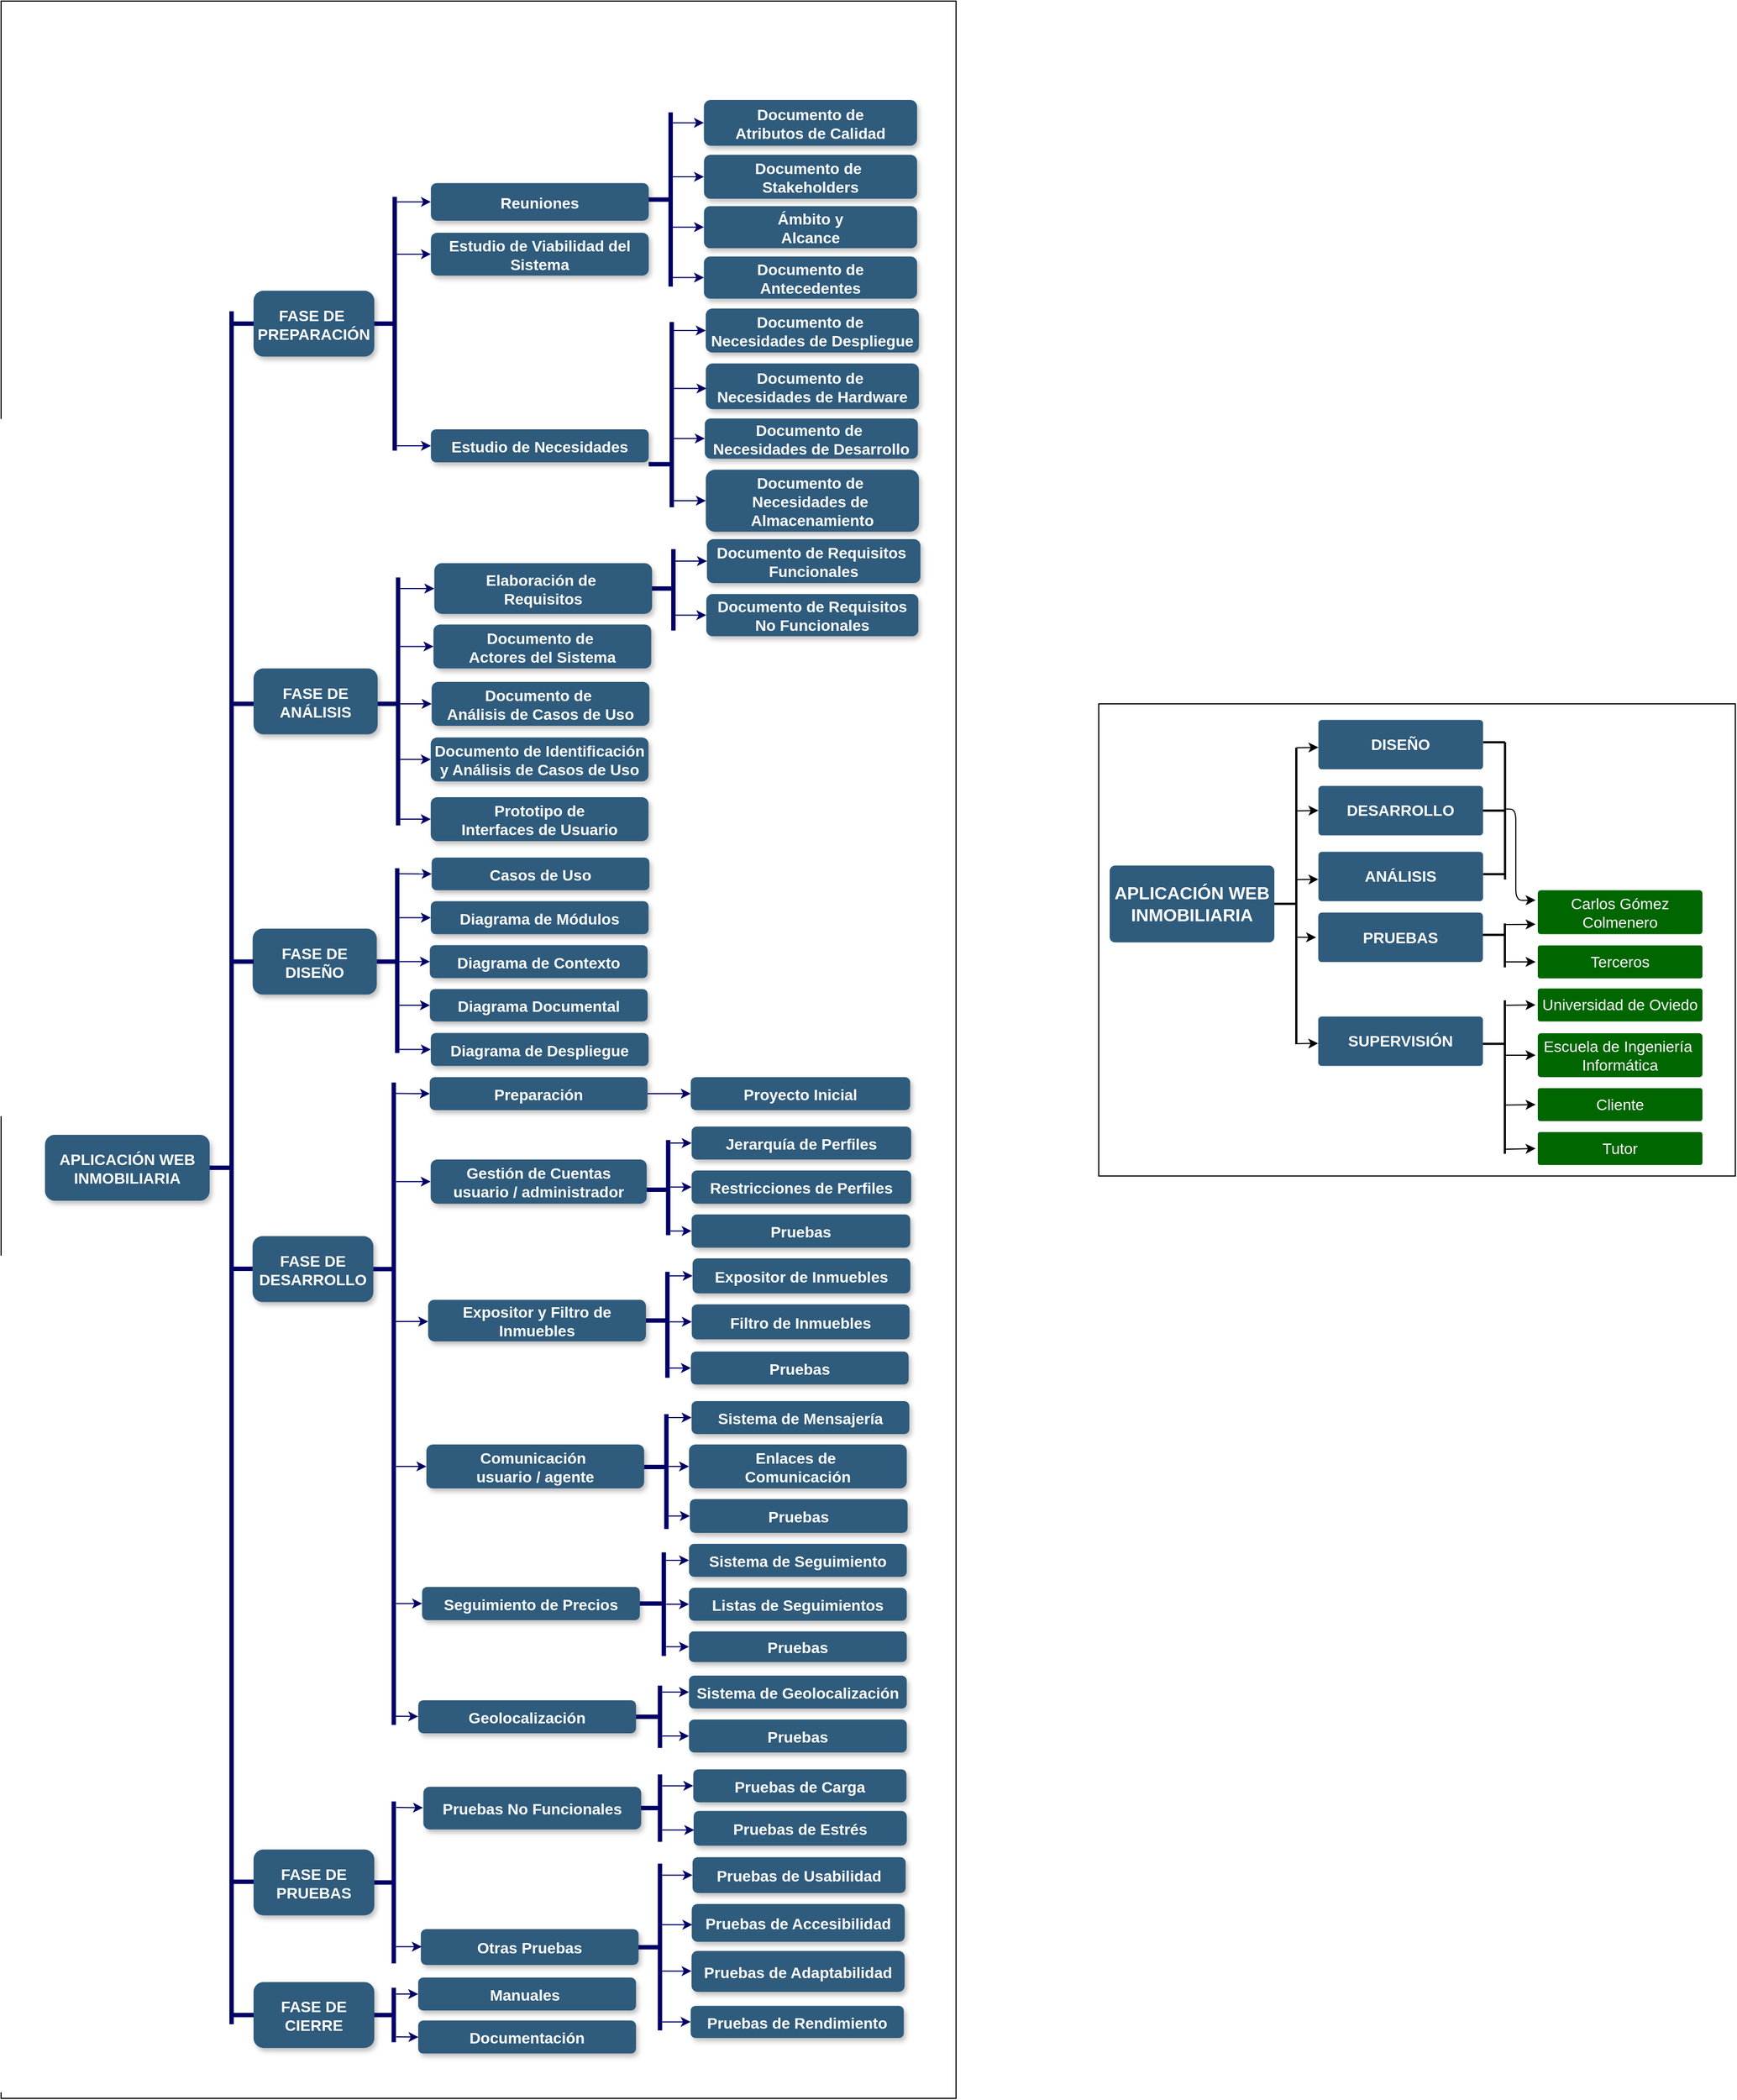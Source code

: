 <mxfile version="12.6.5" type="device"><diagram name="Page-1" id="97916047-d0de-89f5-080d-49f4d83e522f"><mxGraphModel dx="3324" dy="2884.5" grid="1" gridSize="10" guides="1" tooltips="1" connect="1" arrows="1" fold="1" page="1" pageScale="1.5" pageWidth="1169" pageHeight="827" background="#ffffff" math="0" shadow="0"><root><mxCell id="0"/><mxCell id="1" parent="0"/><mxCell id="k1NrYzeQ7KqvXEew5nFD-62" value="" style="rounded=0;whiteSpace=wrap;html=1;fillColor=#FFFFFF;" vertex="1" parent="1"><mxGeometry x="1360" y="-100" width="580" height="430" as="geometry"/></mxCell><mxCell id="k1NrYzeQ7KqvXEew5nFD-2" value="" style="rounded=0;whiteSpace=wrap;html=1;fillColor=#FFFFFF;" vertex="1" parent="1"><mxGeometry x="360" y="-740" width="870" height="1910" as="geometry"/></mxCell><mxCell id="2" value="APLICACIÓN WEB &#10;INMOBILIARIA" style="rounded=1;fillColor=#2F5B7C;strokeColor=none;shadow=1;gradientColor=none;fontStyle=1;fontColor=#FFFFFF;fontSize=14;" parent="1" vertex="1"><mxGeometry x="400" y="292.5" width="150" height="60" as="geometry"/></mxCell><mxCell id="o_aOJpkChy4s-iGF_qwW-60" value="FASE DE &#10;PREPARACIÓN" style="rounded=1;fillColor=#2F5B7C;strokeColor=none;shadow=1;gradientColor=none;fontStyle=1;fontColor=#FFFFFF;fontSize=14;" parent="1" vertex="1"><mxGeometry x="590" y="-476.22" width="110" height="60" as="geometry"/></mxCell><mxCell id="o_aOJpkChy4s-iGF_qwW-62" value="" style="line;strokeWidth=4;html=1;perimeter=backbonePerimeter;points=[];outlineConnect=0;fillColor=#2F5B7C;strokeColor=#000066;rotation=90;" parent="1" vertex="1"><mxGeometry x="603.07" y="-447.77" width="231.1" height="3.09" as="geometry"/></mxCell><mxCell id="o_aOJpkChy4s-iGF_qwW-64" value="Documento de &#10;Atributos de Calidad" style="rounded=1;fillColor=#2F5B7C;strokeColor=none;shadow=1;gradientColor=none;fontStyle=1;fontColor=#FFFFFF;fontSize=14;" parent="1" vertex="1"><mxGeometry x="1000.31" y="-650" width="194.18" height="41.69" as="geometry"/></mxCell><mxCell id="o_aOJpkChy4s-iGF_qwW-66" value="Ámbito y&#10;Alcance" style="rounded=1;fillColor=#2F5B7C;strokeColor=none;shadow=1;gradientColor=none;fontStyle=1;fontColor=#FFFFFF;fontSize=14;" parent="1" vertex="1"><mxGeometry x="1000.36" y="-553.31" width="194.18" height="38.31" as="geometry"/></mxCell><mxCell id="o_aOJpkChy4s-iGF_qwW-69" value="" style="line;strokeWidth=4;html=1;perimeter=backbonePerimeter;points=[];outlineConnect=0;fillColor=#2F5B7C;strokeColor=#000066;" parent="1" vertex="1"><mxGeometry x="949.21" y="-564.31" width="20" height="10" as="geometry"/></mxCell><mxCell id="o_aOJpkChy4s-iGF_qwW-70" value="Reuniones" style="rounded=1;fillColor=#2F5B7C;strokeColor=none;shadow=1;gradientColor=none;fontStyle=1;fontColor=#FFFFFF;fontSize=14;" parent="1" vertex="1"><mxGeometry x="751.58" y="-574.31" width="198.42" height="34.31" as="geometry"/></mxCell><mxCell id="o_aOJpkChy4s-iGF_qwW-71" value="" style="line;strokeWidth=4;html=1;perimeter=backbonePerimeter;points=[];outlineConnect=0;fillColor=#2F5B7C;strokeColor=#000066;rotation=90;" parent="1" vertex="1"><mxGeometry x="890.64" y="-561.96" width="158.68" height="5.3" as="geometry"/></mxCell><mxCell id="o_aOJpkChy4s-iGF_qwW-73" value="Documento de &#10;Stakeholders" style="rounded=1;fillColor=#2F5B7C;strokeColor=none;shadow=1;gradientColor=none;fontStyle=1;fontColor=#FFFFFF;fontSize=14;" parent="1" vertex="1"><mxGeometry x="1000.36" y="-600" width="194.13" height="40" as="geometry"/></mxCell><mxCell id="o_aOJpkChy4s-iGF_qwW-85" value="FASE DE&#10;ANÁLISIS" style="rounded=1;fillColor=#2F5B7C;strokeColor=none;shadow=1;gradientColor=none;fontStyle=1;fontColor=#FFFFFF;fontSize=14;" parent="1" vertex="1"><mxGeometry x="590.0" y="-132.2" width="113.07" height="60" as="geometry"/></mxCell><mxCell id="o_aOJpkChy4s-iGF_qwW-87" value="" style="line;strokeWidth=4;html=1;perimeter=backbonePerimeter;points=[];outlineConnect=0;fillColor=#2F5B7C;strokeColor=#000066;" parent="1" vertex="1"><mxGeometry x="703.07" y="-105" width="20" height="10" as="geometry"/></mxCell><mxCell id="o_aOJpkChy4s-iGF_qwW-88" value="" style="line;strokeWidth=4;html=1;perimeter=backbonePerimeter;points=[];outlineConnect=0;fillColor=#2F5B7C;strokeColor=#000066;rotation=90;" parent="1" vertex="1"><mxGeometry x="608.78" y="-103.52" width="225.81" height="2.64" as="geometry"/></mxCell><mxCell id="o_aOJpkChy4s-iGF_qwW-96" value="Documento de &#10;Actores del Sistema" style="rounded=1;fillColor=#2F5B7C;strokeColor=none;shadow=1;gradientColor=none;fontStyle=1;fontColor=#FFFFFF;fontSize=14;" parent="1" vertex="1"><mxGeometry x="753.91" y="-172.2" width="198.37" height="40" as="geometry"/></mxCell><mxCell id="o_aOJpkChy4s-iGF_qwW-97" value="Documento de Identificación&#10;y Análisis de Casos de Uso" style="rounded=1;fillColor=#2F5B7C;strokeColor=none;shadow=1;gradientColor=none;fontStyle=1;fontColor=#FFFFFF;fontSize=14;" parent="1" vertex="1"><mxGeometry x="751.43" y="-69.36" width="198.37" height="40" as="geometry"/></mxCell><mxCell id="o_aOJpkChy4s-iGF_qwW-98" value="Prototipo de &#10;Interfaces de Usuario" style="rounded=1;fillColor=#2F5B7C;strokeColor=none;shadow=1;gradientColor=none;fontStyle=1;fontColor=#FFFFFF;fontSize=14;" parent="1" vertex="1"><mxGeometry x="751.43" y="-15" width="198.37" height="40" as="geometry"/></mxCell><mxCell id="o_aOJpkChy4s-iGF_qwW-224" value="FASE DE &#10;DESARROLLO" style="rounded=1;fillColor=#2F5B7C;strokeColor=none;shadow=1;gradientColor=none;fontStyle=1;fontColor=#FFFFFF;fontSize=14;" parent="1" vertex="1"><mxGeometry x="589.12" y="384.8" width="110" height="60" as="geometry"/></mxCell><mxCell id="o_aOJpkChy4s-iGF_qwW-231" value="FASE DE &#10;PRUEBAS" style="rounded=1;fillColor=#2F5B7C;strokeColor=none;shadow=1;gradientColor=none;fontStyle=1;fontColor=#FFFFFF;fontSize=14;" parent="1" vertex="1"><mxGeometry x="590.0" y="943.37" width="110" height="60" as="geometry"/></mxCell><mxCell id="ZLrvjWYGifMmyq_uiklf-6" value="" style="line;strokeWidth=4;html=1;perimeter=backbonePerimeter;points=[];outlineConnect=0;fillColor=#2F5B7C;strokeColor=#000066;rotation=90;" parent="1" vertex="1"><mxGeometry x="-210" y="320" width="1560" height="5" as="geometry"/></mxCell><mxCell id="ZLrvjWYGifMmyq_uiklf-10" value="Documento de&#10;Antecedentes" style="rounded=1;fillColor=#2F5B7C;strokeColor=none;shadow=1;gradientColor=none;fontStyle=1;fontColor=#FFFFFF;fontSize=14;" parent="1" vertex="1"><mxGeometry x="1000.31" y="-507.35" width="194.18" height="38.31" as="geometry"/></mxCell><mxCell id="ZLrvjWYGifMmyq_uiklf-23" value="Estudio de Viabilidad del&#10;Sistema" style="rounded=1;fillColor=#2F5B7C;strokeColor=none;shadow=1;gradientColor=none;fontStyle=1;fontColor=#FFFFFF;fontSize=14;" parent="1" vertex="1"><mxGeometry x="751.58" y="-529.04" width="198.42" height="39.04" as="geometry"/></mxCell><mxCell id="ZLrvjWYGifMmyq_uiklf-24" value="" style="endArrow=classic;html=1;shadow=0;strokeColor=#000066;fillColor=#2F5B7C;entryX=0;entryY=0.5;entryDx=0;entryDy=0;" parent="1" source="o_aOJpkChy4s-iGF_qwW-71" target="o_aOJpkChy4s-iGF_qwW-64" edge="1"><mxGeometry width="50" height="50" relative="1" as="geometry"><mxPoint x="968.47" y="-631.69" as="sourcePoint"/><mxPoint x="948.47" y="-681.69" as="targetPoint"/></mxGeometry></mxCell><mxCell id="ZLrvjWYGifMmyq_uiklf-25" value="" style="endArrow=classic;html=1;shadow=0;strokeColor=#000066;fillColor=#2F5B7C;entryX=0;entryY=0.5;entryDx=0;entryDy=0;" parent="1" source="o_aOJpkChy4s-iGF_qwW-71" target="o_aOJpkChy4s-iGF_qwW-73" edge="1"><mxGeometry width="50" height="50" relative="1" as="geometry"><mxPoint x="968.42" y="-550.69" as="sourcePoint"/><mxPoint x="990" y="-600" as="targetPoint"/></mxGeometry></mxCell><mxCell id="ZLrvjWYGifMmyq_uiklf-26" value="" style="endArrow=classic;html=1;shadow=0;strokeColor=#000066;fillColor=#2F5B7C;entryX=0;entryY=0.5;entryDx=0;entryDy=0;" parent="1" source="o_aOJpkChy4s-iGF_qwW-71" target="o_aOJpkChy4s-iGF_qwW-66" edge="1"><mxGeometry width="50" height="50" relative="1" as="geometry"><mxPoint x="968.47" y="-468.31" as="sourcePoint"/><mxPoint x="1004.78" y="-567.05" as="targetPoint"/></mxGeometry></mxCell><mxCell id="ZLrvjWYGifMmyq_uiklf-27" value="" style="endArrow=classic;html=1;shadow=0;strokeColor=#000066;fillColor=#2F5B7C;entryX=0;entryY=0.5;entryDx=0;entryDy=0;" parent="1" source="o_aOJpkChy4s-iGF_qwW-71" target="ZLrvjWYGifMmyq_uiklf-10" edge="1"><mxGeometry width="50" height="50" relative="1" as="geometry"><mxPoint x="968.47" y="-388.31" as="sourcePoint"/><mxPoint x="981.27" y="-408.05" as="targetPoint"/></mxGeometry></mxCell><mxCell id="ZLrvjWYGifMmyq_uiklf-29" value="Documento de &#10;Necesidades de Despliegue" style="rounded=1;fillColor=#2F5B7C;strokeColor=none;shadow=1;gradientColor=none;fontStyle=1;fontColor=#FFFFFF;fontSize=14;" parent="1" vertex="1"><mxGeometry x="1002.01" y="-460" width="194.13" height="40" as="geometry"/></mxCell><mxCell id="ZLrvjWYGifMmyq_uiklf-30" value="Documento de &#10;Necesidades de Desarrollo" style="rounded=1;fillColor=#2F5B7C;strokeColor=none;shadow=1;gradientColor=none;fontStyle=1;fontColor=#FFFFFF;fontSize=14;" parent="1" vertex="1"><mxGeometry x="1001.11" y="-359.93" width="194.13" height="36.62" as="geometry"/></mxCell><mxCell id="ZLrvjWYGifMmyq_uiklf-31" value="" style="line;strokeWidth=4;html=1;perimeter=backbonePerimeter;points=[];outlineConnect=0;fillColor=#2F5B7C;strokeColor=#000066;" parent="1" vertex="1"><mxGeometry x="949.97" y="-323.31" width="20" height="10" as="geometry"/></mxCell><mxCell id="ZLrvjWYGifMmyq_uiklf-32" value="Estudio de Necesidades" style="rounded=1;fillColor=#2F5B7C;strokeColor=none;shadow=1;gradientColor=none;fontStyle=1;fontColor=#FFFFFF;fontSize=14;" parent="1" vertex="1"><mxGeometry x="751.6" y="-350" width="198.37" height="30" as="geometry"/></mxCell><mxCell id="ZLrvjWYGifMmyq_uiklf-33" value="" style="line;strokeWidth=4;html=1;perimeter=backbonePerimeter;points=[];outlineConnect=0;fillColor=#2F5B7C;strokeColor=#000066;rotation=90;" parent="1" vertex="1"><mxGeometry x="886.69" y="-368.39" width="168.68" height="10" as="geometry"/></mxCell><mxCell id="ZLrvjWYGifMmyq_uiklf-34" value="Documento de &#10;Necesidades de Hardware" style="rounded=1;fillColor=#2F5B7C;strokeColor=none;shadow=1;gradientColor=none;fontStyle=1;fontColor=#FFFFFF;fontSize=14;" parent="1" vertex="1"><mxGeometry x="1002.06" y="-410" width="194.08" height="41.62" as="geometry"/></mxCell><mxCell id="ZLrvjWYGifMmyq_uiklf-35" value="Documento de &#10;Necesidades de &#10;Almacenamiento" style="rounded=1;fillColor=#2F5B7C;strokeColor=none;shadow=1;gradientColor=none;fontStyle=1;fontColor=#FFFFFF;fontSize=14;" parent="1" vertex="1"><mxGeometry x="1002.06" y="-313.31" width="194.13" height="56.62" as="geometry"/></mxCell><mxCell id="ZLrvjWYGifMmyq_uiklf-36" value="" style="endArrow=classic;html=1;shadow=0;strokeColor=#000066;fillColor=#2F5B7C;entryX=0;entryY=0.5;entryDx=0;entryDy=0;" parent="1" target="ZLrvjWYGifMmyq_uiklf-29" edge="1"><mxGeometry width="50" height="50" relative="1" as="geometry"><mxPoint x="970.02" y="-440.0" as="sourcePoint"/><mxPoint x="950.02" y="-490.0" as="targetPoint"/></mxGeometry></mxCell><mxCell id="ZLrvjWYGifMmyq_uiklf-37" value="" style="endArrow=classic;html=1;shadow=0;strokeColor=#000066;fillColor=#2F5B7C;entryX=0.003;entryY=0.548;entryDx=0;entryDy=0;entryPerimeter=0;" parent="1" source="ZLrvjWYGifMmyq_uiklf-33" target="ZLrvjWYGifMmyq_uiklf-34" edge="1"><mxGeometry width="50" height="50" relative="1" as="geometry"><mxPoint x="969.97" y="-359.0" as="sourcePoint"/><mxPoint x="1005.68" y="-430.0" as="targetPoint"/></mxGeometry></mxCell><mxCell id="ZLrvjWYGifMmyq_uiklf-38" value="" style="endArrow=classic;html=1;shadow=0;strokeColor=#000066;fillColor=#2F5B7C;entryX=0;entryY=0.5;entryDx=0;entryDy=0;" parent="1" source="ZLrvjWYGifMmyq_uiklf-33" target="ZLrvjWYGifMmyq_uiklf-30" edge="1"><mxGeometry width="50" height="50" relative="1" as="geometry"><mxPoint x="970.02" y="-276.62" as="sourcePoint"/><mxPoint x="1006.33" y="-375.36" as="targetPoint"/></mxGeometry></mxCell><mxCell id="ZLrvjWYGifMmyq_uiklf-39" value="" style="endArrow=classic;html=1;shadow=0;strokeColor=#000066;fillColor=#2F5B7C;entryX=0;entryY=0.5;entryDx=0;entryDy=0;" parent="1" source="ZLrvjWYGifMmyq_uiklf-33" target="ZLrvjWYGifMmyq_uiklf-35" edge="1"><mxGeometry width="50" height="50" relative="1" as="geometry"><mxPoint x="970.02" y="-196.62" as="sourcePoint"/><mxPoint x="982.82" y="-216.36" as="targetPoint"/></mxGeometry></mxCell><mxCell id="ZLrvjWYGifMmyq_uiklf-44" value="Documento de Requisitos &#10;Funcionales" style="rounded=1;fillColor=#2F5B7C;strokeColor=none;shadow=1;gradientColor=none;fontStyle=1;fontColor=#FFFFFF;fontSize=14;" parent="1" vertex="1"><mxGeometry x="1003.07" y="-250" width="194.49" height="40" as="geometry"/></mxCell><mxCell id="ZLrvjWYGifMmyq_uiklf-45" value="" style="line;strokeWidth=4;html=1;perimeter=backbonePerimeter;points=[];outlineConnect=0;fillColor=#2F5B7C;strokeColor=#000066;rotation=90;" parent="1" vertex="1"><mxGeometry x="935.43" y="-208.81" width="74.17" height="10" as="geometry"/></mxCell><mxCell id="ZLrvjWYGifMmyq_uiklf-46" value="" style="line;strokeWidth=4;html=1;perimeter=backbonePerimeter;points=[];outlineConnect=0;fillColor=#2F5B7C;strokeColor=#000066;" parent="1" vertex="1"><mxGeometry x="952.28" y="-210" width="18.42" height="10" as="geometry"/></mxCell><mxCell id="ZLrvjWYGifMmyq_uiklf-49" value="Documento de Requisitos&#10;No Funcionales" style="rounded=1;fillColor=#2F5B7C;strokeColor=none;shadow=1;gradientColor=none;fontStyle=1;fontColor=#FFFFFF;fontSize=14;" parent="1" vertex="1"><mxGeometry x="1002.5" y="-200" width="193.15" height="38.42" as="geometry"/></mxCell><mxCell id="ZLrvjWYGifMmyq_uiklf-50" value="" style="endArrow=classic;html=1;shadow=0;strokeColor=#000066;fillColor=#2F5B7C;entryX=0;entryY=0.5;entryDx=0;entryDy=0;" parent="1" source="ZLrvjWYGifMmyq_uiklf-45" target="ZLrvjWYGifMmyq_uiklf-44" edge="1"><mxGeometry width="50" height="50" relative="1" as="geometry"><mxPoint x="981.49" y="-296.62" as="sourcePoint"/><mxPoint x="1007.2" y="-296.62" as="targetPoint"/></mxGeometry></mxCell><mxCell id="ZLrvjWYGifMmyq_uiklf-51" value="" style="endArrow=classic;html=1;shadow=0;strokeColor=#000066;fillColor=#2F5B7C;entryX=0;entryY=0.5;entryDx=0;entryDy=0;" parent="1" source="ZLrvjWYGifMmyq_uiklf-45" target="ZLrvjWYGifMmyq_uiklf-49" edge="1"><mxGeometry width="50" height="50" relative="1" as="geometry"><mxPoint x="974.07" y="-138" as="sourcePoint"/><mxPoint x="1017.2" y="-286.62" as="targetPoint"/></mxGeometry></mxCell><mxCell id="ZLrvjWYGifMmyq_uiklf-52" value="Elaboración de &#10;Requisitos" style="rounded=1;fillColor=#2F5B7C;strokeColor=none;shadow=1;gradientColor=none;fontStyle=1;fontColor=#FFFFFF;fontSize=14;" parent="1" vertex="1"><mxGeometry x="754.7" y="-228.1" width="198.37" height="46.19" as="geometry"/></mxCell><mxCell id="ZLrvjWYGifMmyq_uiklf-53" value="Documento de &#10;Análisis de Casos de Uso" style="rounded=1;fillColor=#2F5B7C;strokeColor=none;shadow=1;gradientColor=none;fontStyle=1;fontColor=#FFFFFF;fontSize=14;" parent="1" vertex="1"><mxGeometry x="752.27" y="-120" width="198.37" height="40" as="geometry"/></mxCell><mxCell id="ZLrvjWYGifMmyq_uiklf-55" value="" style="line;strokeWidth=4;html=1;perimeter=backbonePerimeter;points=[];outlineConnect=0;fillColor=#2F5B7C;strokeColor=#000066;" parent="1" vertex="1"><mxGeometry x="700.0" y="-451.22" width="20" height="10" as="geometry"/></mxCell><mxCell id="ZLrvjWYGifMmyq_uiklf-56" value="" style="endArrow=classic;html=1;shadow=0;strokeColor=#000066;fillColor=#2F5B7C;entryX=0;entryY=0.5;entryDx=0;entryDy=0;" parent="1" source="o_aOJpkChy4s-iGF_qwW-88" target="ZLrvjWYGifMmyq_uiklf-52" edge="1"><mxGeometry width="50" height="50" relative="1" as="geometry"><mxPoint x="723.07" y="-180" as="sourcePoint"/><mxPoint x="1007.56" y="-210" as="targetPoint"/></mxGeometry></mxCell><mxCell id="ZLrvjWYGifMmyq_uiklf-57" value="" style="endArrow=classic;html=1;shadow=0;strokeColor=#000066;fillColor=#2F5B7C;entryX=0;entryY=0.5;entryDx=0;entryDy=0;" parent="1" source="o_aOJpkChy4s-iGF_qwW-88" target="o_aOJpkChy4s-iGF_qwW-96" edge="1"><mxGeometry width="50" height="50" relative="1" as="geometry"><mxPoint x="723.07" y="-100" as="sourcePoint"/><mxPoint x="761.44" y="-169.8" as="targetPoint"/></mxGeometry></mxCell><mxCell id="ZLrvjWYGifMmyq_uiklf-58" value="" style="endArrow=classic;html=1;shadow=0;strokeColor=#000066;fillColor=#2F5B7C;entryX=0;entryY=0.5;entryDx=0;entryDy=0;" parent="1" source="o_aOJpkChy4s-iGF_qwW-62" target="o_aOJpkChy4s-iGF_qwW-70" edge="1"><mxGeometry width="50" height="50" relative="1" as="geometry"><mxPoint x="723.69" y="-510.17" as="sourcePoint"/><mxPoint x="750.0" y="-509.91" as="targetPoint"/></mxGeometry></mxCell><mxCell id="ZLrvjWYGifMmyq_uiklf-59" value="" style="endArrow=classic;html=1;shadow=0;strokeColor=#000066;fillColor=#2F5B7C;entryX=0;entryY=0.5;entryDx=0;entryDy=0;" parent="1" source="o_aOJpkChy4s-iGF_qwW-62" target="ZLrvjWYGifMmyq_uiklf-23" edge="1"><mxGeometry width="50" height="50" relative="1" as="geometry"><mxPoint x="721" y="-346" as="sourcePoint"/><mxPoint x="750.0" y="-345.83" as="targetPoint"/></mxGeometry></mxCell><mxCell id="ZLrvjWYGifMmyq_uiklf-60" value="" style="endArrow=classic;html=1;shadow=0;strokeColor=#000066;fillColor=#2F5B7C;entryX=0;entryY=0.5;entryDx=0;entryDy=0;" parent="1" source="o_aOJpkChy4s-iGF_qwW-62" target="ZLrvjWYGifMmyq_uiklf-32" edge="1"><mxGeometry width="50" height="50" relative="1" as="geometry"><mxPoint x="722" y="-335" as="sourcePoint"/><mxPoint x="751.6" y="-319.91" as="targetPoint"/></mxGeometry></mxCell><mxCell id="ZLrvjWYGifMmyq_uiklf-67" value="" style="endArrow=classic;html=1;shadow=0;strokeColor=#000066;fillColor=#2F5B7C;entryX=0;entryY=0.5;entryDx=0;entryDy=0;" parent="1" source="o_aOJpkChy4s-iGF_qwW-88" target="ZLrvjWYGifMmyq_uiklf-53" edge="1"><mxGeometry width="50" height="50" relative="1" as="geometry"><mxPoint x="723.07" y="-20.14" as="sourcePoint"/><mxPoint x="753.07" y="-20.14" as="targetPoint"/></mxGeometry></mxCell><mxCell id="ZLrvjWYGifMmyq_uiklf-68" value="" style="endArrow=classic;html=1;shadow=0;strokeColor=#000066;fillColor=#2F5B7C;entryX=0;entryY=0.5;entryDx=0;entryDy=0;" parent="1" source="o_aOJpkChy4s-iGF_qwW-88" target="o_aOJpkChy4s-iGF_qwW-97" edge="1"><mxGeometry width="50" height="50" relative="1" as="geometry"><mxPoint x="723.07" y="59.86" as="sourcePoint"/><mxPoint x="753.07" y="59.86" as="targetPoint"/></mxGeometry></mxCell><mxCell id="ZLrvjWYGifMmyq_uiklf-69" value="" style="endArrow=classic;html=1;shadow=0;strokeColor=#000066;fillColor=#2F5B7C;entryX=0;entryY=0.5;entryDx=0;entryDy=0;" parent="1" source="o_aOJpkChy4s-iGF_qwW-88" target="o_aOJpkChy4s-iGF_qwW-98" edge="1"><mxGeometry width="50" height="50" relative="1" as="geometry"><mxPoint x="723.07" y="139.83" as="sourcePoint"/><mxPoint x="753.07" y="139.83" as="targetPoint"/></mxGeometry></mxCell><mxCell id="ZLrvjWYGifMmyq_uiklf-70" value="FASE DE &#10;DISEÑO" style="rounded=1;fillColor=#2F5B7C;strokeColor=none;shadow=1;gradientColor=none;fontStyle=1;fontColor=#FFFFFF;fontSize=14;" parent="1" vertex="1"><mxGeometry x="589.2" y="104.8" width="113.07" height="60" as="geometry"/></mxCell><mxCell id="ZLrvjWYGifMmyq_uiklf-71" value="" style="line;strokeWidth=4;html=1;perimeter=backbonePerimeter;points=[];outlineConnect=0;fillColor=#2F5B7C;strokeColor=#000066;" parent="1" vertex="1"><mxGeometry x="702.27" y="129.8" width="20" height="10" as="geometry"/></mxCell><mxCell id="ZLrvjWYGifMmyq_uiklf-72" value="" style="line;strokeWidth=4;html=1;perimeter=backbonePerimeter;points=[];outlineConnect=0;fillColor=#2F5B7C;strokeColor=#000066;rotation=90;" parent="1" vertex="1"><mxGeometry x="636.73" y="132.53" width="168.31" height="2.64" as="geometry"/></mxCell><mxCell id="ZLrvjWYGifMmyq_uiklf-73" value="Diagrama de Módulos" style="rounded=1;fillColor=#2F5B7C;strokeColor=none;shadow=1;gradientColor=none;fontStyle=1;fontColor=#FFFFFF;fontSize=14;" parent="1" vertex="1"><mxGeometry x="751.48" y="79.8" width="198.37" height="30" as="geometry"/></mxCell><mxCell id="ZLrvjWYGifMmyq_uiklf-74" value="Diagrama Documental" style="rounded=1;fillColor=#2F5B7C;strokeColor=none;shadow=1;gradientColor=none;fontStyle=1;fontColor=#FFFFFF;fontSize=14;" parent="1" vertex="1"><mxGeometry x="750.68" y="159.8" width="198.37" height="29.42" as="geometry"/></mxCell><mxCell id="ZLrvjWYGifMmyq_uiklf-75" value="Diagrama de Despliegue" style="rounded=1;fillColor=#2F5B7C;strokeColor=none;shadow=1;gradientColor=none;fontStyle=1;fontColor=#FFFFFF;fontSize=14;" parent="1" vertex="1"><mxGeometry x="751.48" y="199.8" width="198.37" height="30" as="geometry"/></mxCell><mxCell id="ZLrvjWYGifMmyq_uiklf-80" value="Casos de Uso" style="rounded=1;fillColor=#2F5B7C;strokeColor=none;shadow=1;gradientColor=none;fontStyle=1;fontColor=#FFFFFF;fontSize=14;" parent="1" vertex="1"><mxGeometry x="752.27" y="40" width="198.37" height="29.8" as="geometry"/></mxCell><mxCell id="ZLrvjWYGifMmyq_uiklf-81" value="Diagrama de Contexto" style="rounded=1;fillColor=#2F5B7C;strokeColor=none;shadow=1;gradientColor=none;fontStyle=1;fontColor=#FFFFFF;fontSize=14;" parent="1" vertex="1"><mxGeometry x="750.63" y="119.8" width="198.37" height="30" as="geometry"/></mxCell><mxCell id="ZLrvjWYGifMmyq_uiklf-82" value="" style="endArrow=classic;html=1;shadow=0;strokeColor=#000066;fillColor=#2F5B7C;entryX=0;entryY=0.5;entryDx=0;entryDy=0;" parent="1" target="ZLrvjWYGifMmyq_uiklf-80" edge="1"><mxGeometry width="50" height="50" relative="1" as="geometry"><mxPoint x="722.27" y="54.8" as="sourcePoint"/><mxPoint x="1006.76" y="39.8" as="targetPoint"/></mxGeometry></mxCell><mxCell id="ZLrvjWYGifMmyq_uiklf-83" value="" style="endArrow=classic;html=1;shadow=0;strokeColor=#000066;fillColor=#2F5B7C;entryX=0;entryY=0.5;entryDx=0;entryDy=0;" parent="1" source="ZLrvjWYGifMmyq_uiklf-72" target="ZLrvjWYGifMmyq_uiklf-73" edge="1"><mxGeometry width="50" height="50" relative="1" as="geometry"><mxPoint x="722.27" y="149.8" as="sourcePoint"/><mxPoint x="760.64" y="80.0" as="targetPoint"/></mxGeometry></mxCell><mxCell id="ZLrvjWYGifMmyq_uiklf-84" value="" style="endArrow=classic;html=1;shadow=0;strokeColor=#000066;fillColor=#2F5B7C;entryX=0;entryY=0.5;entryDx=0;entryDy=0;" parent="1" source="ZLrvjWYGifMmyq_uiklf-72" target="ZLrvjWYGifMmyq_uiklf-81" edge="1"><mxGeometry width="50" height="50" relative="1" as="geometry"><mxPoint x="722.27" y="229.66" as="sourcePoint"/><mxPoint x="752.27" y="229.66" as="targetPoint"/></mxGeometry></mxCell><mxCell id="ZLrvjWYGifMmyq_uiklf-85" value="" style="endArrow=classic;html=1;shadow=0;strokeColor=#000066;fillColor=#2F5B7C;entryX=0;entryY=0.5;entryDx=0;entryDy=0;" parent="1" source="ZLrvjWYGifMmyq_uiklf-72" target="ZLrvjWYGifMmyq_uiklf-74" edge="1"><mxGeometry width="50" height="50" relative="1" as="geometry"><mxPoint x="722.27" y="309.66" as="sourcePoint"/><mxPoint x="752.27" y="309.66" as="targetPoint"/></mxGeometry></mxCell><mxCell id="ZLrvjWYGifMmyq_uiklf-86" value="" style="endArrow=classic;html=1;shadow=0;strokeColor=#000066;fillColor=#2F5B7C;entryX=0;entryY=0.5;entryDx=0;entryDy=0;" parent="1" source="ZLrvjWYGifMmyq_uiklf-72" target="ZLrvjWYGifMmyq_uiklf-75" edge="1"><mxGeometry width="50" height="50" relative="1" as="geometry"><mxPoint x="722.27" y="389.63" as="sourcePoint"/><mxPoint x="752.27" y="389.63" as="targetPoint"/></mxGeometry></mxCell><mxCell id="YtzlcNnOSQ_hXiQg7G8t-3" value="" style="line;strokeWidth=4;html=1;perimeter=backbonePerimeter;points=[];outlineConnect=0;fillColor=#2F5B7C;strokeColor=#000066;" parent="1" vertex="1"><mxGeometry x="699.12" y="409.8" width="20" height="10" as="geometry"/></mxCell><mxCell id="YtzlcNnOSQ_hXiQg7G8t-4" value="" style="line;strokeWidth=4;html=1;perimeter=backbonePerimeter;points=[];outlineConnect=0;fillColor=#2F5B7C;strokeColor=#000066;rotation=90;" parent="1" vertex="1"><mxGeometry x="425.24" y="536.04" width="585" height="2.64" as="geometry"/></mxCell><mxCell id="YtzlcNnOSQ_hXiQg7G8t-5" value="Gestión de Cuentas&#10;usuario / administrador" style="rounded=1;fillColor=#2F5B7C;strokeColor=none;shadow=1;gradientColor=none;fontStyle=1;fontColor=#FFFFFF;fontSize=14;" parent="1" vertex="1"><mxGeometry x="751.39" y="315" width="196.78" height="40.2" as="geometry"/></mxCell><mxCell id="YtzlcNnOSQ_hXiQg7G8t-6" value="Expositor de Inmuebles" style="rounded=1;fillColor=#2F5B7C;strokeColor=none;shadow=1;gradientColor=none;fontStyle=1;fontColor=#FFFFFF;fontSize=14;" parent="1" vertex="1"><mxGeometry x="990" y="405.0" width="198.37" height="31.87" as="geometry"/></mxCell><mxCell id="YtzlcNnOSQ_hXiQg7G8t-7" value="Filtro de Inmuebles" style="rounded=1;fillColor=#2F5B7C;strokeColor=none;shadow=1;gradientColor=none;fontStyle=1;fontColor=#FFFFFF;fontSize=14;" parent="1" vertex="1"><mxGeometry x="989.25" y="446.87" width="198.37" height="31.87" as="geometry"/></mxCell><mxCell id="YtzlcNnOSQ_hXiQg7G8t-8" value="Preparación" style="rounded=1;fillColor=#2F5B7C;strokeColor=none;shadow=1;gradientColor=none;fontStyle=1;fontColor=#FFFFFF;fontSize=14;" parent="1" vertex="1"><mxGeometry x="750.55" y="240" width="198.37" height="30" as="geometry"/></mxCell><mxCell id="YtzlcNnOSQ_hXiQg7G8t-9" value="Expositor y Filtro de&#10;Inmuebles" style="rounded=1;fillColor=#2F5B7C;strokeColor=none;shadow=1;gradientColor=none;fontStyle=1;fontColor=#FFFFFF;fontSize=14;" parent="1" vertex="1"><mxGeometry x="749.07" y="442.77" width="198.37" height="37.8" as="geometry"/></mxCell><mxCell id="YtzlcNnOSQ_hXiQg7G8t-10" value="" style="endArrow=classic;html=1;shadow=0;strokeColor=#000066;fillColor=#2F5B7C;entryX=0;entryY=0.5;entryDx=0;entryDy=0;" parent="1" target="YtzlcNnOSQ_hXiQg7G8t-8" edge="1"><mxGeometry width="50" height="50" relative="1" as="geometry"><mxPoint x="719.12" y="254.8" as="sourcePoint"/><mxPoint x="1003.61" y="224.8" as="targetPoint"/></mxGeometry></mxCell><mxCell id="YtzlcNnOSQ_hXiQg7G8t-11" value="" style="endArrow=classic;html=1;shadow=0;strokeColor=#000066;fillColor=#2F5B7C;entryX=0;entryY=0.5;entryDx=0;entryDy=0;" parent="1" source="YtzlcNnOSQ_hXiQg7G8t-4" target="YtzlcNnOSQ_hXiQg7G8t-5" edge="1"><mxGeometry width="50" height="50" relative="1" as="geometry"><mxPoint x="777.55" y="595" as="sourcePoint"/><mxPoint x="815.92" y="525.2" as="targetPoint"/></mxGeometry></mxCell><mxCell id="YtzlcNnOSQ_hXiQg7G8t-12" value="" style="endArrow=classic;html=1;shadow=0;strokeColor=#000066;fillColor=#2F5B7C;entryX=0;entryY=0.5;entryDx=0;entryDy=0;" parent="1" edge="1"><mxGeometry width="50" height="50" relative="1" as="geometry"><mxPoint x="719.12" y="462.51" as="sourcePoint"/><mxPoint x="749.12" y="462.51" as="targetPoint"/></mxGeometry></mxCell><mxCell id="YtzlcNnOSQ_hXiQg7G8t-13" value="" style="endArrow=classic;html=1;shadow=0;strokeColor=#000066;fillColor=#2F5B7C;entryX=0;entryY=0.5;entryDx=0;entryDy=0;" parent="1" source="YtzlcNnOSQ_hXiQg7G8t-4" target="YtzlcNnOSQ_hXiQg7G8t-15" edge="1"><mxGeometry width="50" height="50" relative="1" as="geometry"><mxPoint x="717.53" y="894.71" as="sourcePoint"/><mxPoint x="747.53" y="894.71" as="targetPoint"/></mxGeometry></mxCell><mxCell id="YtzlcNnOSQ_hXiQg7G8t-14" value="" style="endArrow=classic;html=1;shadow=0;strokeColor=#000066;fillColor=#2F5B7C;entryX=0;entryY=0.5;entryDx=0;entryDy=0;" parent="1" source="YtzlcNnOSQ_hXiQg7G8t-4" target="KIoN7EtNJ1HHHzRFfo2r-24" edge="1"><mxGeometry width="50" height="50" relative="1" as="geometry"><mxPoint x="713.12" y="716" as="sourcePoint"/><mxPoint x="743.57" y="716.18" as="targetPoint"/></mxGeometry></mxCell><mxCell id="YtzlcNnOSQ_hXiQg7G8t-15" value="Comunicación &#10;usuario / agente" style="rounded=1;fillColor=#2F5B7C;strokeColor=none;shadow=1;gradientColor=none;fontStyle=1;fontColor=#FFFFFF;fontSize=14;" parent="1" vertex="1"><mxGeometry x="747.48" y="574.5" width="198.37" height="40" as="geometry"/></mxCell><mxCell id="YtzlcNnOSQ_hXiQg7G8t-17" value="" style="endArrow=classic;html=1;shadow=0;strokeColor=#000066;fillColor=#2F5B7C;entryX=0;entryY=0.5;entryDx=0;entryDy=0;exitX=1;exitY=0.5;exitDx=0;exitDy=0;" parent="1" source="YtzlcNnOSQ_hXiQg7G8t-8" target="YtzlcNnOSQ_hXiQg7G8t-18" edge="1"><mxGeometry width="50" height="50" relative="1" as="geometry"><mxPoint x="729.12" y="264.8" as="sourcePoint"/><mxPoint x="995.9" y="255" as="targetPoint"/></mxGeometry></mxCell><mxCell id="YtzlcNnOSQ_hXiQg7G8t-18" value="Proyecto Inicial" style="rounded=1;fillColor=#2F5B7C;strokeColor=none;shadow=1;gradientColor=none;fontStyle=1;fontColor=#FFFFFF;fontSize=14;" parent="1" vertex="1"><mxGeometry x="988.31" y="240" width="199.93" height="30" as="geometry"/></mxCell><mxCell id="YtzlcNnOSQ_hXiQg7G8t-19" value="Restricciones de Perfiles" style="rounded=1;fillColor=#2F5B7C;strokeColor=none;shadow=1;gradientColor=none;fontStyle=1;fontColor=#FFFFFF;fontSize=14;" parent="1" vertex="1"><mxGeometry x="989.12" y="325" width="200" height="30.2" as="geometry"/></mxCell><mxCell id="YtzlcNnOSQ_hXiQg7G8t-22" value="Jerarquía de Perfiles" style="rounded=1;fillColor=#2F5B7C;strokeColor=none;shadow=1;gradientColor=none;fontStyle=1;fontColor=#FFFFFF;fontSize=14;" parent="1" vertex="1"><mxGeometry x="989.12" y="285" width="200" height="30" as="geometry"/></mxCell><mxCell id="YtzlcNnOSQ_hXiQg7G8t-23" value="Pruebas" style="rounded=1;fillColor=#2F5B7C;strokeColor=none;shadow=1;gradientColor=none;fontStyle=1;fontColor=#FFFFFF;fontSize=14;" parent="1" vertex="1"><mxGeometry x="989.12" y="365" width="199.17" height="30.2" as="geometry"/></mxCell><mxCell id="KIoN7EtNJ1HHHzRFfo2r-2" value="" style="line;strokeWidth=4;html=1;perimeter=backbonePerimeter;points=[];outlineConnect=0;fillColor=#2F5B7C;strokeColor=#000066;rotation=90;" parent="1" vertex="1"><mxGeometry x="924.48" y="339.26" width="86.54" height="2.64" as="geometry"/></mxCell><mxCell id="KIoN7EtNJ1HHHzRFfo2r-3" value="" style="endArrow=classic;html=1;shadow=0;strokeColor=#000066;fillColor=#2F5B7C;entryX=0;entryY=0.5;entryDx=0;entryDy=0;" parent="1" source="KIoN7EtNJ1HHHzRFfo2r-2" target="YtzlcNnOSQ_hXiQg7G8t-22" edge="1"><mxGeometry width="50" height="50" relative="1" as="geometry"><mxPoint x="729.12" y="264.8" as="sourcePoint"/><mxPoint x="759.12" y="265" as="targetPoint"/></mxGeometry></mxCell><mxCell id="KIoN7EtNJ1HHHzRFfo2r-4" value="" style="endArrow=classic;html=1;shadow=0;strokeColor=#000066;fillColor=#2F5B7C;entryX=0;entryY=0.5;entryDx=0;entryDy=0;" parent="1" source="KIoN7EtNJ1HHHzRFfo2r-2" target="YtzlcNnOSQ_hXiQg7G8t-19" edge="1"><mxGeometry width="50" height="50" relative="1" as="geometry"><mxPoint x="969.74" y="414.6" as="sourcePoint"/><mxPoint x="993.29" y="414.6" as="targetPoint"/></mxGeometry></mxCell><mxCell id="KIoN7EtNJ1HHHzRFfo2r-5" value="" style="endArrow=classic;html=1;shadow=0;strokeColor=#000066;fillColor=#2F5B7C;entryX=0;entryY=0.5;entryDx=0;entryDy=0;" parent="1" source="KIoN7EtNJ1HHHzRFfo2r-2" target="YtzlcNnOSQ_hXiQg7G8t-23" edge="1"><mxGeometry width="50" height="50" relative="1" as="geometry"><mxPoint x="969.74" y="494.6" as="sourcePoint"/><mxPoint x="993.29" y="494.6" as="targetPoint"/></mxGeometry></mxCell><mxCell id="KIoN7EtNJ1HHHzRFfo2r-8" value="" style="line;strokeWidth=4;html=1;perimeter=backbonePerimeter;points=[];outlineConnect=0;fillColor=#2F5B7C;strokeColor=#000066;" parent="1" vertex="1"><mxGeometry x="948.17" y="340" width="20" height="5" as="geometry"/></mxCell><mxCell id="KIoN7EtNJ1HHHzRFfo2r-9" value="Pruebas" style="rounded=1;fillColor=#2F5B7C;strokeColor=none;shadow=1;gradientColor=none;fontStyle=1;fontColor=#FFFFFF;fontSize=14;" parent="1" vertex="1"><mxGeometry x="988.44" y="489.9" width="198.37" height="30" as="geometry"/></mxCell><mxCell id="KIoN7EtNJ1HHHzRFfo2r-10" value="" style="line;strokeWidth=4;html=1;perimeter=backbonePerimeter;points=[];outlineConnect=0;fillColor=#2F5B7C;strokeColor=#000066;rotation=90;" parent="1" vertex="1"><mxGeometry x="918.83" y="464.16" width="96.46" height="2.64" as="geometry"/></mxCell><mxCell id="KIoN7EtNJ1HHHzRFfo2r-11" value="" style="endArrow=classic;html=1;shadow=0;strokeColor=#000066;fillColor=#2F5B7C;entryX=0;entryY=0.5;entryDx=0;entryDy=0;" parent="1" source="KIoN7EtNJ1HHHzRFfo2r-10" target="YtzlcNnOSQ_hXiQg7G8t-6" edge="1"><mxGeometry width="50" height="50" relative="1" as="geometry"><mxPoint x="728.44" y="364.9" as="sourcePoint"/><mxPoint x="992.61" y="435.1" as="targetPoint"/></mxGeometry></mxCell><mxCell id="KIoN7EtNJ1HHHzRFfo2r-12" value="" style="endArrow=classic;html=1;shadow=0;strokeColor=#000066;fillColor=#2F5B7C;entryX=0;entryY=0.5;entryDx=0;entryDy=0;" parent="1" source="KIoN7EtNJ1HHHzRFfo2r-10" target="YtzlcNnOSQ_hXiQg7G8t-7" edge="1"><mxGeometry width="50" height="50" relative="1" as="geometry"><mxPoint x="969.06" y="514.7" as="sourcePoint"/><mxPoint x="992.61" y="514.7" as="targetPoint"/></mxGeometry></mxCell><mxCell id="KIoN7EtNJ1HHHzRFfo2r-13" value="" style="endArrow=classic;html=1;shadow=0;strokeColor=#000066;fillColor=#2F5B7C;entryX=0;entryY=0.5;entryDx=0;entryDy=0;" parent="1" source="KIoN7EtNJ1HHHzRFfo2r-10" target="KIoN7EtNJ1HHHzRFfo2r-9" edge="1"><mxGeometry width="50" height="50" relative="1" as="geometry"><mxPoint x="969.06" y="594.7" as="sourcePoint"/><mxPoint x="992.61" y="594.7" as="targetPoint"/></mxGeometry></mxCell><mxCell id="KIoN7EtNJ1HHHzRFfo2r-14" value="" style="line;strokeWidth=4;html=1;perimeter=backbonePerimeter;points=[];outlineConnect=0;fillColor=#2F5B7C;strokeColor=#000066;" parent="1" vertex="1"><mxGeometry x="947.44" y="456.67" width="20" height="10" as="geometry"/></mxCell><mxCell id="KIoN7EtNJ1HHHzRFfo2r-15" value="Geolocalización" style="rounded=1;fillColor=#2F5B7C;strokeColor=none;shadow=1;gradientColor=none;fontStyle=1;fontColor=#FFFFFF;fontSize=14;" parent="1" vertex="1"><mxGeometry x="740.04" y="807.48" width="198.37" height="30" as="geometry"/></mxCell><mxCell id="KIoN7EtNJ1HHHzRFfo2r-16" value="Sistema de Mensajería" style="rounded=1;fillColor=#2F5B7C;strokeColor=none;shadow=1;gradientColor=none;fontStyle=1;fontColor=#FFFFFF;fontSize=14;" parent="1" vertex="1"><mxGeometry x="989.09" y="535" width="198.37" height="30" as="geometry"/></mxCell><mxCell id="KIoN7EtNJ1HHHzRFfo2r-17" value="Enlaces de &#10;Comunicación" style="rounded=1;fillColor=#2F5B7C;strokeColor=none;shadow=1;gradientColor=none;fontStyle=1;fontColor=#FFFFFF;fontSize=14;" parent="1" vertex="1"><mxGeometry x="986.72" y="574.5" width="198.37" height="40" as="geometry"/></mxCell><mxCell id="KIoN7EtNJ1HHHzRFfo2r-18" value="Pruebas" style="rounded=1;fillColor=#2F5B7C;strokeColor=none;shadow=1;gradientColor=none;fontStyle=1;fontColor=#FFFFFF;fontSize=14;" parent="1" vertex="1"><mxGeometry x="987.5" y="624.31" width="198.37" height="30.69" as="geometry"/></mxCell><mxCell id="KIoN7EtNJ1HHHzRFfo2r-19" value="" style="line;strokeWidth=4;html=1;perimeter=backbonePerimeter;points=[];outlineConnect=0;fillColor=#2F5B7C;strokeColor=#000066;rotation=90;" parent="1" vertex="1"><mxGeometry x="913.84" y="597.82" width="104.61" height="2.64" as="geometry"/></mxCell><mxCell id="KIoN7EtNJ1HHHzRFfo2r-20" value="" style="endArrow=classic;html=1;shadow=0;strokeColor=#000066;fillColor=#2F5B7C;entryX=0;entryY=0.5;entryDx=0;entryDy=0;" parent="1" source="KIoN7EtNJ1HHHzRFfo2r-19" target="KIoN7EtNJ1HHHzRFfo2r-16" edge="1"><mxGeometry width="50" height="50" relative="1" as="geometry"><mxPoint x="727.53" y="494.5" as="sourcePoint"/><mxPoint x="991.7" y="564.7" as="targetPoint"/></mxGeometry></mxCell><mxCell id="KIoN7EtNJ1HHHzRFfo2r-21" value="" style="endArrow=classic;html=1;shadow=0;strokeColor=#000066;fillColor=#2F5B7C;entryX=0;entryY=0.5;entryDx=0;entryDy=0;" parent="1" source="KIoN7EtNJ1HHHzRFfo2r-19" target="KIoN7EtNJ1HHHzRFfo2r-17" edge="1"><mxGeometry width="50" height="50" relative="1" as="geometry"><mxPoint x="968.15" y="644.3" as="sourcePoint"/><mxPoint x="991.7" y="644.3" as="targetPoint"/></mxGeometry></mxCell><mxCell id="KIoN7EtNJ1HHHzRFfo2r-22" value="" style="endArrow=classic;html=1;shadow=0;strokeColor=#000066;fillColor=#2F5B7C;entryX=0;entryY=0.5;entryDx=0;entryDy=0;" parent="1" source="KIoN7EtNJ1HHHzRFfo2r-19" target="KIoN7EtNJ1HHHzRFfo2r-18" edge="1"><mxGeometry width="50" height="50" relative="1" as="geometry"><mxPoint x="968.15" y="724.3" as="sourcePoint"/><mxPoint x="991.7" y="724.3" as="targetPoint"/></mxGeometry></mxCell><mxCell id="KIoN7EtNJ1HHHzRFfo2r-23" value="" style="line;strokeWidth=4;html=1;perimeter=backbonePerimeter;points=[];outlineConnect=0;fillColor=#2F5B7C;strokeColor=#000066;" parent="1" vertex="1"><mxGeometry x="945.85" y="590" width="20" height="10" as="geometry"/></mxCell><mxCell id="KIoN7EtNJ1HHHzRFfo2r-24" value="Seguimiento de Precios" style="rounded=1;fillColor=#2F5B7C;strokeColor=none;shadow=1;gradientColor=none;fontStyle=1;fontColor=#FFFFFF;fontSize=14;" parent="1" vertex="1"><mxGeometry x="743.57" y="704.3" width="198.37" height="30.2" as="geometry"/></mxCell><mxCell id="KIoN7EtNJ1HHHzRFfo2r-25" value="Sistema de Seguimiento" style="rounded=1;fillColor=#2F5B7C;strokeColor=none;shadow=1;gradientColor=none;fontStyle=1;fontColor=#FFFFFF;fontSize=14;" parent="1" vertex="1"><mxGeometry x="986.72" y="665" width="198.37" height="30" as="geometry"/></mxCell><mxCell id="KIoN7EtNJ1HHHzRFfo2r-26" value="Listas de Seguimientos" style="rounded=1;fillColor=#2F5B7C;strokeColor=none;shadow=1;gradientColor=none;fontStyle=1;fontColor=#FFFFFF;fontSize=14;" parent="1" vertex="1"><mxGeometry x="986.72" y="705" width="198.37" height="30" as="geometry"/></mxCell><mxCell id="KIoN7EtNJ1HHHzRFfo2r-27" value="Pruebas" style="rounded=1;fillColor=#2F5B7C;strokeColor=none;shadow=1;gradientColor=none;fontStyle=1;fontColor=#FFFFFF;fontSize=14;" parent="1" vertex="1"><mxGeometry x="986.72" y="744.8" width="198.37" height="27.84" as="geometry"/></mxCell><mxCell id="KIoN7EtNJ1HHHzRFfo2r-28" value="Sistema de Geolocalización" style="rounded=1;fillColor=#2F5B7C;strokeColor=none;shadow=1;gradientColor=none;fontStyle=1;fontColor=#FFFFFF;fontSize=14;" parent="1" vertex="1"><mxGeometry x="986.72" y="785" width="198.37" height="30" as="geometry"/></mxCell><mxCell id="KIoN7EtNJ1HHHzRFfo2r-29" value="Pruebas" style="rounded=1;fillColor=#2F5B7C;strokeColor=none;shadow=1;gradientColor=none;fontStyle=1;fontColor=#FFFFFF;fontSize=14;" parent="1" vertex="1"><mxGeometry x="986.72" y="825" width="198.37" height="30" as="geometry"/></mxCell><mxCell id="KIoN7EtNJ1HHHzRFfo2r-30" value="" style="line;strokeWidth=4;html=1;perimeter=backbonePerimeter;points=[];outlineConnect=0;fillColor=#2F5B7C;strokeColor=#000066;rotation=90;" parent="1" vertex="1"><mxGeometry x="916.64" y="718.63" width="94.29" height="2.64" as="geometry"/></mxCell><mxCell id="KIoN7EtNJ1HHHzRFfo2r-31" value="" style="endArrow=classic;html=1;shadow=0;strokeColor=#000066;fillColor=#2F5B7C;entryX=0;entryY=0.5;entryDx=0;entryDy=0;" parent="1" source="KIoN7EtNJ1HHHzRFfo2r-30" target="KIoN7EtNJ1HHHzRFfo2r-25" edge="1"><mxGeometry width="50" height="50" relative="1" as="geometry"><mxPoint x="725.16" y="624.8" as="sourcePoint"/><mxPoint x="989.33" y="695.0" as="targetPoint"/></mxGeometry></mxCell><mxCell id="KIoN7EtNJ1HHHzRFfo2r-32" value="" style="endArrow=classic;html=1;shadow=0;strokeColor=#000066;fillColor=#2F5B7C;entryX=0;entryY=0.5;entryDx=0;entryDy=0;" parent="1" source="KIoN7EtNJ1HHHzRFfo2r-30" target="KIoN7EtNJ1HHHzRFfo2r-26" edge="1"><mxGeometry width="50" height="50" relative="1" as="geometry"><mxPoint x="965.78" y="774.6" as="sourcePoint"/><mxPoint x="989.33" y="774.6" as="targetPoint"/></mxGeometry></mxCell><mxCell id="KIoN7EtNJ1HHHzRFfo2r-33" value="" style="endArrow=classic;html=1;shadow=0;strokeColor=#000066;fillColor=#2F5B7C;entryX=0;entryY=0.5;entryDx=0;entryDy=0;" parent="1" source="KIoN7EtNJ1HHHzRFfo2r-30" target="KIoN7EtNJ1HHHzRFfo2r-27" edge="1"><mxGeometry width="50" height="50" relative="1" as="geometry"><mxPoint x="965.78" y="854.6" as="sourcePoint"/><mxPoint x="989.33" y="854.6" as="targetPoint"/></mxGeometry></mxCell><mxCell id="KIoN7EtNJ1HHHzRFfo2r-34" value="" style="line;strokeWidth=4;html=1;perimeter=backbonePerimeter;points=[];outlineConnect=0;fillColor=#2F5B7C;strokeColor=#000066;" parent="1" vertex="1"><mxGeometry x="941.94" y="717.54" width="20" height="3.73" as="geometry"/></mxCell><mxCell id="KIoN7EtNJ1HHHzRFfo2r-37" value="" style="line;strokeWidth=4;html=1;perimeter=backbonePerimeter;points=[];outlineConnect=0;fillColor=#2F5B7C;strokeColor=#000066;rotation=90;" parent="1" vertex="1"><mxGeometry x="931.86" y="821.16" width="56.8" height="2.64" as="geometry"/></mxCell><mxCell id="KIoN7EtNJ1HHHzRFfo2r-38" value="" style="endArrow=classic;html=1;shadow=0;strokeColor=#000066;fillColor=#2F5B7C;entryX=0;entryY=0.5;entryDx=0;entryDy=0;" parent="1" source="KIoN7EtNJ1HHHzRFfo2r-37" target="KIoN7EtNJ1HHHzRFfo2r-28" edge="1"><mxGeometry width="50" height="50" relative="1" as="geometry"><mxPoint x="721.63" y="734.66" as="sourcePoint"/><mxPoint x="985.8" y="804.86" as="targetPoint"/></mxGeometry></mxCell><mxCell id="KIoN7EtNJ1HHHzRFfo2r-39" value="" style="endArrow=classic;html=1;shadow=0;strokeColor=#000066;fillColor=#2F5B7C;entryX=0;entryY=0.5;entryDx=0;entryDy=0;" parent="1" source="KIoN7EtNJ1HHHzRFfo2r-37" target="KIoN7EtNJ1HHHzRFfo2r-29" edge="1"><mxGeometry width="50" height="50" relative="1" as="geometry"><mxPoint x="962.25" y="884.46" as="sourcePoint"/><mxPoint x="985.8" y="884.46" as="targetPoint"/></mxGeometry></mxCell><mxCell id="KIoN7EtNJ1HHHzRFfo2r-41" value="" style="line;strokeWidth=4;html=1;perimeter=backbonePerimeter;points=[];outlineConnect=0;fillColor=#2F5B7C;strokeColor=#000066;" parent="1" vertex="1"><mxGeometry x="938.41" y="817.48" width="20" height="10" as="geometry"/></mxCell><mxCell id="KIoN7EtNJ1HHHzRFfo2r-42" value="" style="endArrow=classic;html=1;shadow=0;strokeColor=#000066;fillColor=#2F5B7C;entryX=0;entryY=0.5;entryDx=0;entryDy=0;" parent="1" edge="1"><mxGeometry width="50" height="50" relative="1" as="geometry"><mxPoint x="719.12" y="822" as="sourcePoint"/><mxPoint x="740.04" y="822.24" as="targetPoint"/></mxGeometry></mxCell><mxCell id="KIoN7EtNJ1HHHzRFfo2r-44" value="" style="line;strokeWidth=4;html=1;perimeter=backbonePerimeter;points=[];outlineConnect=0;fillColor=#2F5B7C;strokeColor=#000066;rotation=90;" parent="1" vertex="1"><mxGeometry x="643.99" y="971.83" width="147.5" height="3.09" as="geometry"/></mxCell><mxCell id="KIoN7EtNJ1HHHzRFfo2r-45" value="Pruebas de Carga" style="rounded=1;fillColor=#2F5B7C;strokeColor=none;shadow=1;gradientColor=none;fontStyle=1;fontColor=#FFFFFF;fontSize=14;" parent="1" vertex="1"><mxGeometry x="990.64" y="870.36" width="194.18" height="30" as="geometry"/></mxCell><mxCell id="KIoN7EtNJ1HHHzRFfo2r-47" value="" style="line;strokeWidth=4;html=1;perimeter=backbonePerimeter;points=[];outlineConnect=0;fillColor=#2F5B7C;strokeColor=#000066;" parent="1" vertex="1"><mxGeometry x="939.06" y="900.64" width="20" height="10" as="geometry"/></mxCell><mxCell id="KIoN7EtNJ1HHHzRFfo2r-48" value="Pruebas No Funcionales" style="rounded=1;fillColor=#2F5B7C;strokeColor=none;shadow=1;gradientColor=none;fontStyle=1;fontColor=#FFFFFF;fontSize=14;" parent="1" vertex="1"><mxGeometry x="744.73" y="886.2" width="198.42" height="38.88" as="geometry"/></mxCell><mxCell id="KIoN7EtNJ1HHHzRFfo2r-49" value="" style="line;strokeWidth=4;html=1;perimeter=backbonePerimeter;points=[];outlineConnect=0;fillColor=#2F5B7C;strokeColor=#000066;rotation=90;" parent="1" vertex="1"><mxGeometry x="929.56" y="902.99" width="61.4" height="5.3" as="geometry"/></mxCell><mxCell id="KIoN7EtNJ1HHHzRFfo2r-50" value="Pruebas de Estrés" style="rounded=1;fillColor=#2F5B7C;strokeColor=none;shadow=1;gradientColor=none;fontStyle=1;fontColor=#FFFFFF;fontSize=14;" parent="1" vertex="1"><mxGeometry x="990.96" y="908.29" width="194.13" height="31.62" as="geometry"/></mxCell><mxCell id="KIoN7EtNJ1HHHzRFfo2r-53" value="" style="endArrow=classic;html=1;shadow=0;strokeColor=#000066;fillColor=#2F5B7C;entryX=0;entryY=0.5;entryDx=0;entryDy=0;" parent="1" source="KIoN7EtNJ1HHHzRFfo2r-49" target="KIoN7EtNJ1HHHzRFfo2r-45" edge="1"><mxGeometry width="50" height="50" relative="1" as="geometry"><mxPoint x="959.11" y="900.36" as="sourcePoint"/><mxPoint x="939.11" y="850.36" as="targetPoint"/></mxGeometry></mxCell><mxCell id="KIoN7EtNJ1HHHzRFfo2r-54" value="" style="endArrow=classic;html=1;shadow=0;strokeColor=#000066;fillColor=#2F5B7C;entryX=0.003;entryY=0.548;entryDx=0;entryDy=0;entryPerimeter=0;" parent="1" source="KIoN7EtNJ1HHHzRFfo2r-49" target="KIoN7EtNJ1HHHzRFfo2r-50" edge="1"><mxGeometry width="50" height="50" relative="1" as="geometry"><mxPoint x="959.06" y="981.36" as="sourcePoint"/><mxPoint x="994.77" y="910.36" as="targetPoint"/></mxGeometry></mxCell><mxCell id="KIoN7EtNJ1HHHzRFfo2r-57" value="Pruebas de Usabilidad" style="rounded=1;fillColor=#2F5B7C;strokeColor=none;shadow=1;gradientColor=none;fontStyle=1;fontColor=#FFFFFF;fontSize=14;" parent="1" vertex="1"><mxGeometry x="989.97" y="950.36" width="194.13" height="32.67" as="geometry"/></mxCell><mxCell id="KIoN7EtNJ1HHHzRFfo2r-58" value="Pruebas de Adaptabilidad" style="rounded=1;fillColor=#2F5B7C;strokeColor=none;shadow=1;gradientColor=none;fontStyle=1;fontColor=#FFFFFF;fontSize=14;" parent="1" vertex="1"><mxGeometry x="989.04" y="1035.74" width="194.13" height="37.29" as="geometry"/></mxCell><mxCell id="KIoN7EtNJ1HHHzRFfo2r-59" value="" style="line;strokeWidth=4;html=1;perimeter=backbonePerimeter;points=[];outlineConnect=0;fillColor=#2F5B7C;strokeColor=#000066;" parent="1" vertex="1"><mxGeometry x="939.01" y="1027.32" width="20" height="10" as="geometry"/></mxCell><mxCell id="KIoN7EtNJ1HHHzRFfo2r-60" value="Otras Pruebas" style="rounded=1;fillColor=#2F5B7C;strokeColor=none;shadow=1;gradientColor=none;fontStyle=1;fontColor=#FFFFFF;fontSize=14;" parent="1" vertex="1"><mxGeometry x="742.41" y="1015.84" width="198.37" height="32.67" as="geometry"/></mxCell><mxCell id="KIoN7EtNJ1HHHzRFfo2r-61" value="" style="line;strokeWidth=4;html=1;perimeter=backbonePerimeter;points=[];outlineConnect=0;fillColor=#2F5B7C;strokeColor=#000066;rotation=90;" parent="1" vertex="1"><mxGeometry x="884.35" y="1027.17" width="151.82" height="10" as="geometry"/></mxCell><mxCell id="KIoN7EtNJ1HHHzRFfo2r-62" value="Pruebas de Accesibilidad" style="rounded=1;fillColor=#2F5B7C;strokeColor=none;shadow=1;gradientColor=none;fontStyle=1;fontColor=#FFFFFF;fontSize=14;" parent="1" vertex="1"><mxGeometry x="989.22" y="993.03" width="194.08" height="34.29" as="geometry"/></mxCell><mxCell id="KIoN7EtNJ1HHHzRFfo2r-63" value="Pruebas de Rendimiento" style="rounded=1;fillColor=#2F5B7C;strokeColor=none;shadow=1;gradientColor=none;fontStyle=1;fontColor=#FFFFFF;fontSize=14;" parent="1" vertex="1"><mxGeometry x="988.26" y="1085.71" width="194.13" height="29.29" as="geometry"/></mxCell><mxCell id="KIoN7EtNJ1HHHzRFfo2r-64" value="" style="endArrow=classic;html=1;shadow=0;strokeColor=#000066;fillColor=#2F5B7C;entryX=0;entryY=0.5;entryDx=0;entryDy=0;" parent="1" source="KIoN7EtNJ1HHHzRFfo2r-61" target="KIoN7EtNJ1HHHzRFfo2r-57" edge="1"><mxGeometry width="50" height="50" relative="1" as="geometry"><mxPoint x="958.39" y="980.36" as="sourcePoint"/><mxPoint x="938.39" y="930.36" as="targetPoint"/></mxGeometry></mxCell><mxCell id="KIoN7EtNJ1HHHzRFfo2r-65" value="" style="endArrow=classic;html=1;shadow=0;strokeColor=#000066;fillColor=#2F5B7C;entryX=0.003;entryY=0.548;entryDx=0;entryDy=0;entryPerimeter=0;" parent="1" source="KIoN7EtNJ1HHHzRFfo2r-61" target="KIoN7EtNJ1HHHzRFfo2r-62" edge="1"><mxGeometry width="50" height="50" relative="1" as="geometry"><mxPoint x="958.34" y="1061.36" as="sourcePoint"/><mxPoint x="994.05" y="990.36" as="targetPoint"/></mxGeometry></mxCell><mxCell id="KIoN7EtNJ1HHHzRFfo2r-67" value="" style="endArrow=classic;html=1;shadow=0;strokeColor=#000066;fillColor=#2F5B7C;entryX=0;entryY=0.5;entryDx=0;entryDy=0;" parent="1" source="KIoN7EtNJ1HHHzRFfo2r-61" target="KIoN7EtNJ1HHHzRFfo2r-63" edge="1"><mxGeometry width="50" height="50" relative="1" as="geometry"><mxPoint x="958.39" y="1223.74" as="sourcePoint"/><mxPoint x="971.19" y="1204.0" as="targetPoint"/></mxGeometry></mxCell><mxCell id="KIoN7EtNJ1HHHzRFfo2r-68" value="" style="line;strokeWidth=4;html=1;perimeter=backbonePerimeter;points=[];outlineConnect=0;fillColor=#2F5B7C;strokeColor=#000066;" parent="1" vertex="1"><mxGeometry x="700" y="968.37" width="16.93" height="10" as="geometry"/></mxCell><mxCell id="KIoN7EtNJ1HHHzRFfo2r-69" value="" style="endArrow=classic;html=1;shadow=0;strokeColor=#000066;fillColor=#2F5B7C;entryX=0.003;entryY=0.548;entryDx=0;entryDy=0;entryPerimeter=0;" parent="1" edge="1"><mxGeometry width="50" height="50" relative="1" as="geometry"><mxPoint x="720" y="905" as="sourcePoint"/><mxPoint x="744.36" y="905.35" as="targetPoint"/></mxGeometry></mxCell><mxCell id="KIoN7EtNJ1HHHzRFfo2r-71" value="" style="endArrow=classic;html=1;shadow=0;strokeColor=#000066;fillColor=#2F5B7C;entryX=0.003;entryY=0.548;entryDx=0;entryDy=0;entryPerimeter=0;" parent="1" source="KIoN7EtNJ1HHHzRFfo2r-44" edge="1"><mxGeometry width="50" height="50" relative="1" as="geometry"><mxPoint x="717.93" y="1032.03" as="sourcePoint"/><mxPoint x="743.29" y="1031.89" as="targetPoint"/></mxGeometry></mxCell><mxCell id="KIoN7EtNJ1HHHzRFfo2r-72" value="" style="line;strokeWidth=4;html=1;perimeter=backbonePerimeter;points=[];outlineConnect=0;fillColor=#2F5B7C;strokeColor=#000066;rotation=90;" parent="1" vertex="1"><mxGeometry x="692.97" y="1092.53" width="49.54" height="3.09" as="geometry"/></mxCell><mxCell id="KIoN7EtNJ1HHHzRFfo2r-73" value="Manuales " style="rounded=1;fillColor=#2F5B7C;strokeColor=none;shadow=1;gradientColor=none;fontStyle=1;fontColor=#FFFFFF;fontSize=14;" parent="1" vertex="1"><mxGeometry x="739.99" y="1060" width="198.42" height="30" as="geometry"/></mxCell><mxCell id="KIoN7EtNJ1HHHzRFfo2r-74" value="Documentación" style="rounded=1;fillColor=#2F5B7C;strokeColor=none;shadow=1;gradientColor=none;fontStyle=1;fontColor=#FFFFFF;fontSize=14;" parent="1" vertex="1"><mxGeometry x="739.99" y="1099.16" width="198.42" height="30" as="geometry"/></mxCell><mxCell id="KIoN7EtNJ1HHHzRFfo2r-77" value="" style="endArrow=classic;html=1;shadow=0;strokeColor=#000066;fillColor=#2F5B7C;entryX=0;entryY=0.5;entryDx=0;entryDy=0;" parent="1" source="KIoN7EtNJ1HHHzRFfo2r-72" target="KIoN7EtNJ1HHHzRFfo2r-73" edge="1"><mxGeometry width="50" height="50" relative="1" as="geometry"><mxPoint x="713.68" y="1089.83" as="sourcePoint"/><mxPoint x="739.99" y="1090.09" as="targetPoint"/></mxGeometry></mxCell><mxCell id="KIoN7EtNJ1HHHzRFfo2r-78" value="" style="endArrow=classic;html=1;shadow=0;strokeColor=#000066;fillColor=#2F5B7C;entryX=0.003;entryY=0.548;entryDx=0;entryDy=0;entryPerimeter=0;" parent="1" edge="1"><mxGeometry width="50" height="50" relative="1" as="geometry"><mxPoint x="720" y="1114" as="sourcePoint"/><mxPoint x="740.26" y="1114.19" as="targetPoint"/></mxGeometry></mxCell><mxCell id="KIoN7EtNJ1HHHzRFfo2r-80" value="FASE DE&#10;CIERRE" style="rounded=1;fillColor=#2F5B7C;strokeColor=none;shadow=1;gradientColor=none;fontStyle=1;fontColor=#FFFFFF;fontSize=14;" parent="1" vertex="1"><mxGeometry x="590" y="1064.07" width="110" height="60" as="geometry"/></mxCell><mxCell id="KIoN7EtNJ1HHHzRFfo2r-81" value="" style="line;strokeWidth=4;html=1;perimeter=backbonePerimeter;points=[];outlineConnect=0;fillColor=#2F5B7C;strokeColor=#000066;" parent="1" vertex="1"><mxGeometry x="700" y="1089.07" width="16.93" height="10" as="geometry"/></mxCell><mxCell id="KIoN7EtNJ1HHHzRFfo2r-87" value="" style="endArrow=classic;html=1;shadow=0;strokeColor=#000066;fillColor=#2F5B7C;entryX=0;entryY=0.5;entryDx=0;entryDy=0;" parent="1" edge="1"><mxGeometry width="50" height="50" relative="1" as="geometry"><mxPoint x="962.18" y="1054.095" as="sourcePoint"/><mxPoint x="989.04" y="1054.095" as="targetPoint"/></mxGeometry></mxCell><mxCell id="KIoN7EtNJ1HHHzRFfo2r-89" value="" style="line;strokeWidth=4;html=1;perimeter=backbonePerimeter;points=[];outlineConnect=0;fillColor=#2F5B7C;strokeColor=#000066;" parent="1" vertex="1"><mxGeometry x="570.0" y="-451.22" width="20" height="10" as="geometry"/></mxCell><mxCell id="KIoN7EtNJ1HHHzRFfo2r-90" value="" style="line;strokeWidth=4;html=1;perimeter=backbonePerimeter;points=[];outlineConnect=0;fillColor=#2F5B7C;strokeColor=#000066;" parent="1" vertex="1"><mxGeometry x="570.0" y="-105.0" width="20" height="10" as="geometry"/></mxCell><mxCell id="KIoN7EtNJ1HHHzRFfo2r-91" value="" style="line;strokeWidth=4;html=1;perimeter=backbonePerimeter;points=[];outlineConnect=0;fillColor=#2F5B7C;strokeColor=#000066;" parent="1" vertex="1"><mxGeometry x="570.0" y="129.8" width="20" height="10" as="geometry"/></mxCell><mxCell id="KIoN7EtNJ1HHHzRFfo2r-92" value="" style="line;strokeWidth=4;html=1;perimeter=backbonePerimeter;points=[];outlineConnect=0;fillColor=#2F5B7C;strokeColor=#000066;" parent="1" vertex="1"><mxGeometry x="569.12" y="409.47" width="20" height="10" as="geometry"/></mxCell><mxCell id="KIoN7EtNJ1HHHzRFfo2r-93" value="" style="line;strokeWidth=4;html=1;perimeter=backbonePerimeter;points=[];outlineConnect=0;fillColor=#2F5B7C;strokeColor=#000066;" parent="1" vertex="1"><mxGeometry x="570.0" y="967.7" width="20" height="10" as="geometry"/></mxCell><mxCell id="KIoN7EtNJ1HHHzRFfo2r-94" value="" style="line;strokeWidth=4;html=1;perimeter=backbonePerimeter;points=[];outlineConnect=0;fillColor=#2F5B7C;strokeColor=#000066;" parent="1" vertex="1"><mxGeometry x="570.0" y="1089.07" width="20" height="10" as="geometry"/></mxCell><mxCell id="KIoN7EtNJ1HHHzRFfo2r-95" value="" style="line;strokeWidth=4;html=1;perimeter=backbonePerimeter;points=[];outlineConnect=0;fillColor=#2F5B7C;strokeColor=#000066;" parent="1" vertex="1"><mxGeometry x="550.0" y="317.5" width="20" height="10" as="geometry"/></mxCell><mxCell id="k1NrYzeQ7KqvXEew5nFD-3" value="APLICACIÓN WEB INMOBILIARIA" style="rounded=1;whiteSpace=wrap;html=1;shadow=0;labelBackgroundColor=none;strokeColor=none;strokeWidth=3;fillColor=#2F5B7C;fontFamily=Helvetica;fontSize=16;fontColor=#FFFFFF;align=center;fontStyle=1;spacing=5;arcSize=7;perimeterSpacing=2;" vertex="1" parent="1"><mxGeometry x="1370" y="47.3" width="150" height="70" as="geometry"/></mxCell><mxCell id="k1NrYzeQ7KqvXEew5nFD-4" value="PRUEBAS" style="rounded=1;whiteSpace=wrap;html=1;shadow=0;labelBackgroundColor=none;strokeColor=none;strokeWidth=3;fillColor=#2F5B7C;fontFamily=Helvetica;fontSize=14;fontColor=#FFFFFF;align=center;spacing=5;fontStyle=1;arcSize=7;perimeterSpacing=2;" vertex="1" parent="1"><mxGeometry x="1560" y="90.17" width="150" height="45" as="geometry"/></mxCell><mxCell id="k1NrYzeQ7KqvXEew5nFD-10" value="&lt;div&gt;Escuela de Ingeniería&amp;nbsp;&lt;/div&gt;&lt;div&gt;Informática&lt;/div&gt;" style="rounded=1;whiteSpace=wrap;html=1;shadow=0;labelBackgroundColor=none;strokeColor=none;strokeWidth=3;fillColor=#006600;fontFamily=Helvetica;fontSize=14;fontColor=#FFFFFF;align=center;spacing=5;fontStyle=0;arcSize=7;perimeterSpacing=2;" vertex="1" parent="1"><mxGeometry x="1760" y="200" width="150" height="40" as="geometry"/></mxCell><mxCell id="k1NrYzeQ7KqvXEew5nFD-11" value="&lt;div&gt;Tutor&lt;/div&gt;" style="rounded=1;whiteSpace=wrap;html=1;shadow=0;labelBackgroundColor=none;strokeColor=none;strokeWidth=3;fillColor=#006600;fontFamily=Helvetica;fontSize=14;fontColor=#FFFFFF;align=center;spacing=5;fontStyle=0;arcSize=7;perimeterSpacing=2;" vertex="1" parent="1"><mxGeometry x="1760" y="290" width="150" height="30" as="geometry"/></mxCell><mxCell id="k1NrYzeQ7KqvXEew5nFD-12" value="Cliente" style="rounded=1;whiteSpace=wrap;html=1;shadow=0;labelBackgroundColor=none;strokeColor=none;strokeWidth=3;fillColor=#006600;fontFamily=Helvetica;fontSize=14;fontColor=#FFFFFF;align=center;spacing=5;fontStyle=0;arcSize=7;perimeterSpacing=2;" vertex="1" parent="1"><mxGeometry x="1760" y="250" width="150" height="30" as="geometry"/></mxCell><mxCell id="k1NrYzeQ7KqvXEew5nFD-13" value="Universidad de Oviedo" style="rounded=1;whiteSpace=wrap;html=1;shadow=0;labelBackgroundColor=none;strokeColor=none;strokeWidth=3;fillColor=#006600;fontFamily=Helvetica;fontSize=14;fontColor=#FFFFFF;align=center;spacing=5;fontStyle=0;arcSize=7;perimeterSpacing=2;" vertex="1" parent="1"><mxGeometry x="1760" y="159.22" width="150" height="30" as="geometry"/></mxCell><mxCell id="k1NrYzeQ7KqvXEew5nFD-15" value="" style="line;strokeWidth=2;html=1;fillColor=#336600;" vertex="1" parent="1"><mxGeometry x="1520" y="77.17" width="20" height="10" as="geometry"/></mxCell><mxCell id="k1NrYzeQ7KqvXEew5nFD-16" value="" style="line;strokeWidth=2;html=1;fillColor=#2F5B7C;direction=south;" vertex="1" parent="1"><mxGeometry x="1530" y="-60" width="20" height="270" as="geometry"/></mxCell><mxCell id="k1NrYzeQ7KqvXEew5nFD-22" value="" style="endArrow=classic;html=1;strokeColor=#000000;fillColor=#2F5B7C;fontStyle=1;entryX=0;entryY=0.5;entryDx=0;entryDy=0;exitX=0.639;exitY=0.502;exitDx=0;exitDy=0;exitPerimeter=0;" edge="1" parent="1" source="k1NrYzeQ7KqvXEew5nFD-16" target="k1NrYzeQ7KqvXEew5nFD-4"><mxGeometry width="50" height="50" relative="1" as="geometry"><mxPoint x="1541" y="113" as="sourcePoint"/><mxPoint x="1560" y="47.53" as="targetPoint"/></mxGeometry></mxCell><mxCell id="k1NrYzeQ7KqvXEew5nFD-24" value="" style="line;strokeWidth=2;html=1;fillColor=#336600;direction=south;" vertex="1" parent="1"><mxGeometry x="1720.16" y="-65" width="20" height="125" as="geometry"/></mxCell><mxCell id="k1NrYzeQ7KqvXEew5nFD-27" value="" style="endArrow=classic;html=1;strokeColor=#000000;fillColor=#000000;fontStyle=1;exitX=0.032;exitY=0.445;exitDx=0;exitDy=0;exitPerimeter=0;entryX=0;entryY=0.5;entryDx=0;entryDy=0;" edge="1" parent="1" source="k1NrYzeQ7KqvXEew5nFD-41" target="k1NrYzeQ7KqvXEew5nFD-13"><mxGeometry width="50" height="50" relative="1" as="geometry"><mxPoint x="1750.76" y="247.19" as="sourcePoint"/><mxPoint x="1750" y="180" as="targetPoint"/></mxGeometry></mxCell><mxCell id="k1NrYzeQ7KqvXEew5nFD-28" value="" style="endArrow=classic;html=1;strokeColor=#000000;fillColor=#000000;fontStyle=1;exitX=0.358;exitY=0.452;exitDx=0;exitDy=0;exitPerimeter=0;entryX=0;entryY=0.5;entryDx=0;entryDy=0;" edge="1" parent="1" source="k1NrYzeQ7KqvXEew5nFD-41" target="k1NrYzeQ7KqvXEew5nFD-10"><mxGeometry width="50" height="50" relative="1" as="geometry"><mxPoint x="1750" y="326.87" as="sourcePoint"/><mxPoint x="1750" y="220" as="targetPoint"/></mxGeometry></mxCell><mxCell id="k1NrYzeQ7KqvXEew5nFD-29" value="" style="endArrow=classic;html=1;strokeColor=#000000;fillColor=#000000;fontStyle=1;exitX=0.682;exitY=0.499;exitDx=0;exitDy=0;exitPerimeter=0;entryX=0;entryY=0.5;entryDx=0;entryDy=0;" edge="1" parent="1" source="k1NrYzeQ7KqvXEew5nFD-41" target="k1NrYzeQ7KqvXEew5nFD-12"><mxGeometry width="50" height="50" relative="1" as="geometry"><mxPoint x="1750" y="406.87" as="sourcePoint"/><mxPoint x="1750" y="264" as="targetPoint"/></mxGeometry></mxCell><mxCell id="k1NrYzeQ7KqvXEew5nFD-32" value="Terceros" style="rounded=1;whiteSpace=wrap;html=1;shadow=0;labelBackgroundColor=none;strokeColor=none;strokeWidth=3;fillColor=#006600;fontFamily=Helvetica;fontSize=14;fontColor=#FFFFFF;align=center;spacing=5;fontStyle=0;arcSize=7;perimeterSpacing=2;" vertex="1" parent="1"><mxGeometry x="1760" y="120" width="150" height="30" as="geometry"/></mxCell><mxCell id="k1NrYzeQ7KqvXEew5nFD-33" value="" style="line;strokeWidth=2;html=1;fillColor=#336600;direction=west;" vertex="1" parent="1"><mxGeometry x="1710" y="105.37" width="20" height="10" as="geometry"/></mxCell><mxCell id="k1NrYzeQ7KqvXEew5nFD-34" value="" style="line;strokeWidth=2;html=1;fillColor=#336600;direction=west;" vertex="1" parent="1"><mxGeometry x="1710.16" y="-70" width="20" height="10" as="geometry"/></mxCell><mxCell id="k1NrYzeQ7KqvXEew5nFD-35" value="" style="line;strokeWidth=2;html=1;fillColor=#336600;direction=west;" vertex="1" parent="1"><mxGeometry x="1700.16" y="-7.7" width="30" height="10" as="geometry"/></mxCell><mxCell id="k1NrYzeQ7KqvXEew5nFD-36" value="" style="line;strokeWidth=2;html=1;fillColor=#336600;direction=west;" vertex="1" parent="1"><mxGeometry x="1710.16" y="50.17" width="20" height="10" as="geometry"/></mxCell><mxCell id="k1NrYzeQ7KqvXEew5nFD-39" value="" style="line;strokeWidth=2;html=1;fillColor=#336600;direction=south;" vertex="1" parent="1"><mxGeometry x="1720" y="100" width="20" height="40" as="geometry"/></mxCell><mxCell id="k1NrYzeQ7KqvXEew5nFD-40" value="" style="line;strokeWidth=2;html=1;fillColor=#336600;direction=west;" vertex="1" parent="1"><mxGeometry x="1710" y="204.61" width="20" height="10" as="geometry"/></mxCell><mxCell id="k1NrYzeQ7KqvXEew5nFD-41" value="" style="line;strokeWidth=2;html=1;fillColor=#336600;direction=south;" vertex="1" parent="1"><mxGeometry x="1720" y="170" width="20" height="139.8" as="geometry"/></mxCell><mxCell id="k1NrYzeQ7KqvXEew5nFD-42" value="Carlos Gómez Colmenero" style="rounded=1;whiteSpace=wrap;html=1;shadow=0;labelBackgroundColor=none;strokeColor=none;strokeWidth=3;fillColor=#006600;fontFamily=Helvetica;fontSize=14;fontColor=#FFFFFF;align=center;spacing=5;fontStyle=0;arcSize=7;perimeterSpacing=2;" vertex="1" parent="1"><mxGeometry x="1760" y="69.8" width="150" height="40" as="geometry"/></mxCell><mxCell id="k1NrYzeQ7KqvXEew5nFD-43" value="" style="endArrow=classic;html=1;strokeColor=#000000;fillColor=#000000;fontStyle=1;entryX=0;entryY=0.75;entryDx=0;entryDy=0;exitX=0.025;exitY=0.498;exitDx=0;exitDy=0;exitPerimeter=0;" edge="1" parent="1" source="k1NrYzeQ7KqvXEew5nFD-39" target="k1NrYzeQ7KqvXEew5nFD-42"><mxGeometry width="50" height="50" relative="1" as="geometry"><mxPoint x="1731" y="114" as="sourcePoint"/><mxPoint x="1750" y="82.53" as="targetPoint"/></mxGeometry></mxCell><mxCell id="k1NrYzeQ7KqvXEew5nFD-45" value="" style="endArrow=classic;html=1;strokeColor=#000000;fillColor=#000000;fontStyle=1;entryX=0;entryY=0.5;entryDx=0;entryDy=0;" edge="1" parent="1" target="k1NrYzeQ7KqvXEew5nFD-32"><mxGeometry width="50" height="50" relative="1" as="geometry"><mxPoint x="1730" y="135" as="sourcePoint"/><mxPoint x="1760" y="116" as="targetPoint"/></mxGeometry></mxCell><mxCell id="k1NrYzeQ7KqvXEew5nFD-48" value="DISEÑO" style="rounded=1;whiteSpace=wrap;html=1;shadow=0;labelBackgroundColor=none;strokeColor=none;strokeWidth=3;fillColor=#2F5B7C;fontFamily=Helvetica;fontSize=14;fontColor=#FFFFFF;align=center;spacing=5;fontStyle=1;arcSize=7;perimeterSpacing=2;" vertex="1" parent="1"><mxGeometry x="1560.16" y="-85.38" width="150" height="45" as="geometry"/></mxCell><mxCell id="k1NrYzeQ7KqvXEew5nFD-49" value="DESARROLLO" style="rounded=1;whiteSpace=wrap;html=1;shadow=0;labelBackgroundColor=none;strokeColor=none;strokeWidth=3;fillColor=#2F5B7C;fontFamily=Helvetica;fontSize=14;fontColor=#FFFFFF;align=center;spacing=5;fontStyle=1;arcSize=7;perimeterSpacing=2;" vertex="1" parent="1"><mxGeometry x="1560.16" y="-25.2" width="150" height="45" as="geometry"/></mxCell><mxCell id="k1NrYzeQ7KqvXEew5nFD-50" value="ANÁLISIS" style="rounded=1;whiteSpace=wrap;html=1;shadow=0;labelBackgroundColor=none;strokeColor=none;strokeWidth=3;fillColor=#2F5B7C;fontFamily=Helvetica;fontSize=14;fontColor=#FFFFFF;align=center;spacing=5;fontStyle=1;arcSize=7;perimeterSpacing=2;" vertex="1" parent="1"><mxGeometry x="1560.16" y="34.8" width="150" height="45" as="geometry"/></mxCell><mxCell id="k1NrYzeQ7KqvXEew5nFD-51" value="SUPERVISIÓN" style="rounded=1;whiteSpace=wrap;html=1;shadow=0;labelBackgroundColor=none;strokeColor=none;strokeWidth=3;fillColor=#2F5B7C;fontFamily=Helvetica;fontSize=14;fontColor=#FFFFFF;align=center;spacing=5;fontStyle=1;arcSize=7;perimeterSpacing=2;" vertex="1" parent="1"><mxGeometry x="1560" y="184.8" width="150" height="45" as="geometry"/></mxCell><mxCell id="k1NrYzeQ7KqvXEew5nFD-52" value="" style="endArrow=classic;html=1;strokeColor=#000000;fillColor=#000000;fontStyle=1;exitX=0.97;exitY=0.457;exitDx=0;exitDy=0;exitPerimeter=0;entryX=0;entryY=0.5;entryDx=0;entryDy=0;" edge="1" parent="1" source="k1NrYzeQ7KqvXEew5nFD-41" target="k1NrYzeQ7KqvXEew5nFD-11"><mxGeometry width="50" height="50" relative="1" as="geometry"><mxPoint x="1730" y="310.05" as="sourcePoint"/><mxPoint x="1750" y="290" as="targetPoint"/></mxGeometry></mxCell><mxCell id="k1NrYzeQ7KqvXEew5nFD-54" value="" style="endArrow=classic;html=1;strokeColor=#000000;fillColor=#2F5B7C;fontStyle=1;entryX=0.014;entryY=0.494;entryDx=0;entryDy=0;entryPerimeter=0;" edge="1" parent="1"><mxGeometry width="50" height="50" relative="1" as="geometry"><mxPoint x="1540" y="-60.04" as="sourcePoint"/><mxPoint x="1560.156" y="-60.334" as="targetPoint"/></mxGeometry></mxCell><mxCell id="k1NrYzeQ7KqvXEew5nFD-55" value="" style="endArrow=classic;html=1;strokeColor=#000000;fillColor=#2F5B7C;fontStyle=1;entryX=0.014;entryY=0.494;entryDx=0;entryDy=0;entryPerimeter=0;" edge="1" parent="1"><mxGeometry width="50" height="50" relative="1" as="geometry"><mxPoint x="1540" y="-2.55" as="sourcePoint"/><mxPoint x="1560.156" y="-2.844" as="targetPoint"/></mxGeometry></mxCell><mxCell id="k1NrYzeQ7KqvXEew5nFD-56" value="" style="endArrow=classic;html=1;strokeColor=#000000;fillColor=#2F5B7C;fontStyle=1;entryX=0.014;entryY=0.494;entryDx=0;entryDy=0;entryPerimeter=0;" edge="1" parent="1"><mxGeometry width="50" height="50" relative="1" as="geometry"><mxPoint x="1540" y="60.13" as="sourcePoint"/><mxPoint x="1560.156" y="59.836" as="targetPoint"/></mxGeometry></mxCell><mxCell id="k1NrYzeQ7KqvXEew5nFD-57" value="" style="endArrow=classic;html=1;strokeColor=#000000;fillColor=#2F5B7C;fontStyle=1;entryX=0.014;entryY=0.494;entryDx=0;entryDy=0;entryPerimeter=0;" edge="1" parent="1"><mxGeometry width="50" height="50" relative="1" as="geometry"><mxPoint x="1539.84" y="209.49" as="sourcePoint"/><mxPoint x="1559.996" y="209.196" as="targetPoint"/></mxGeometry></mxCell><mxCell id="k1NrYzeQ7KqvXEew5nFD-59" value="" style="endArrow=classic;html=1;strokeColor=#000000;fillColor=#000000;fontStyle=1;entryX=0;entryY=0.25;entryDx=0;entryDy=0;exitX=0.009;exitY=0.649;exitDx=0;exitDy=0;exitPerimeter=0;" edge="1" parent="1" source="k1NrYzeQ7KqvXEew5nFD-35" target="k1NrYzeQ7KqvXEew5nFD-42"><mxGeometry width="50" height="50" relative="1" as="geometry"><mxPoint x="1740.98" y="110.92" as="sourcePoint"/><mxPoint x="1768" y="110.8" as="targetPoint"/><Array as="points"><mxPoint x="1740" y="-4"/><mxPoint x="1740" y="79"/></Array></mxGeometry></mxCell></root></mxGraphModel></diagram></mxfile>